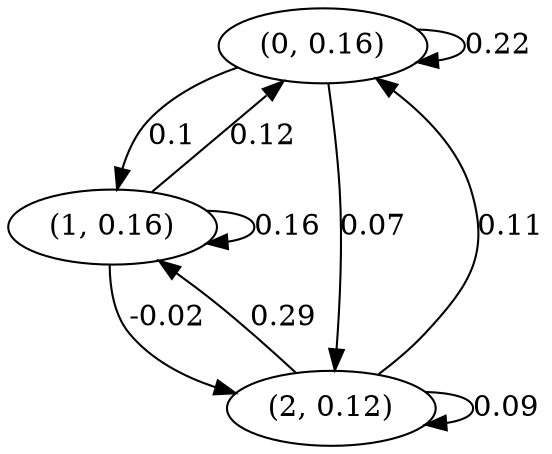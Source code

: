 digraph {
    0 [ label = "(0, 0.16)" ]
    1 [ label = "(1, 0.16)" ]
    2 [ label = "(2, 0.12)" ]
    0 -> 0 [ label = "0.22" ]
    1 -> 1 [ label = "0.16" ]
    2 -> 2 [ label = "0.09" ]
    1 -> 0 [ label = "0.12" ]
    2 -> 0 [ label = "0.11" ]
    0 -> 1 [ label = "0.1" ]
    2 -> 1 [ label = "0.29" ]
    0 -> 2 [ label = "0.07" ]
    1 -> 2 [ label = "-0.02" ]
}

